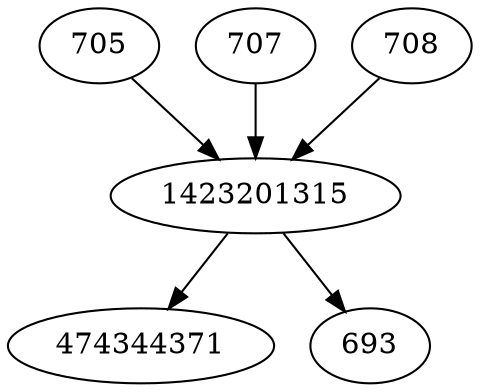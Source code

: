strict digraph  {
705;
707;
708;
1423201315;
474344371;
693;
705 -> 1423201315;
707 -> 1423201315;
708 -> 1423201315;
1423201315 -> 693;
1423201315 -> 474344371;
}
